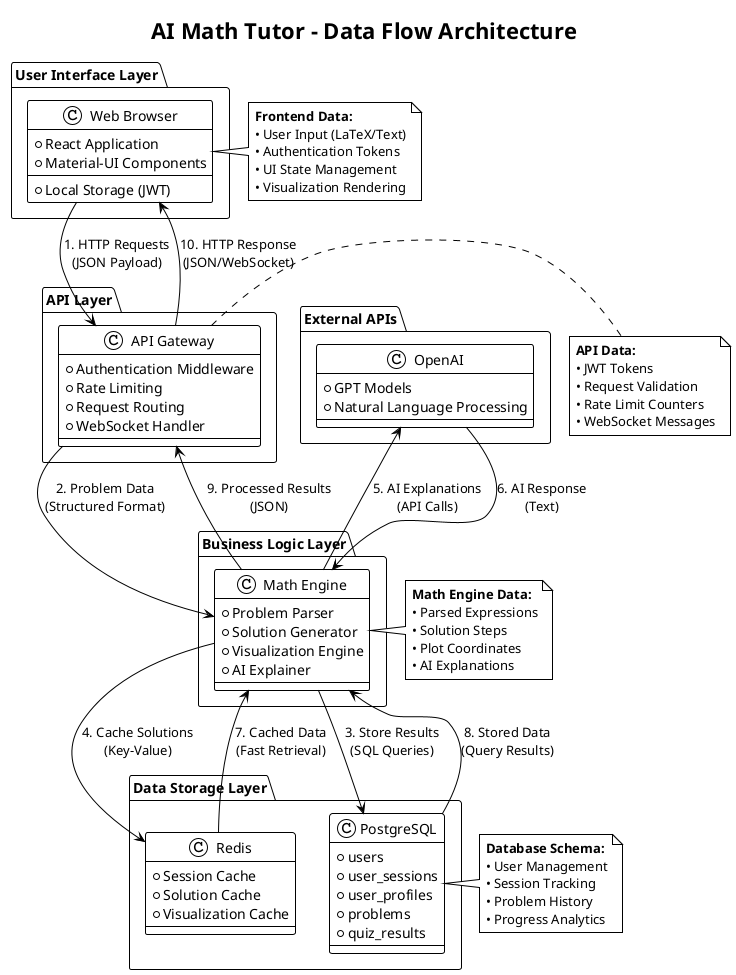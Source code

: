 @startuml Data Flow Diagram
!theme plain
title AI Math Tutor - Data Flow Architecture

!define RECTANGLE class

package "User Interface Layer" {
  RECTANGLE "Web Browser" as browser {
    + React Application
    + Material-UI Components
    + Local Storage (JWT)
  }
}

package "API Layer" {
  RECTANGLE "API Gateway" as api {
    + Authentication Middleware
    + Rate Limiting
    + Request Routing
    + WebSocket Handler
  }
}

package "Business Logic Layer" {
  RECTANGLE "Math Engine" as math {
    + Problem Parser
    + Solution Generator
    + Visualization Engine
    + AI Explainer
  }
}

package "Data Storage Layer" {
  RECTANGLE "PostgreSQL" as db {
    + users
    + user_sessions
    + user_profiles
    + problems
    + quiz_results
  }
  
  RECTANGLE "Redis" as cache {
    + Session Cache
    + Solution Cache
    + Visualization Cache
  }
}

package "External APIs" {
  RECTANGLE "OpenAI" as openai {
    + GPT Models
    + Natural Language Processing
  }
}

' Data Flow Arrows
browser -down-> api : "1. HTTP Requests\n(JSON Payload)"
api -down-> math : "2. Problem Data\n(Structured Format)"
math -down-> db : "3. Store Results\n(SQL Queries)"
math -right-> cache : "4. Cache Solutions\n(Key-Value)"
math -up-> openai : "5. AI Explanations\n(API Calls)"

' Response Flow
openai -down-> math : "6. AI Response\n(Text)"
cache -left-> math : "7. Cached Data\n(Fast Retrieval)"
db -up-> math : "8. Stored Data\n(Query Results)"
math -up-> api : "9. Processed Results\n(JSON)"
api -up-> browser : "10. HTTP Response\n(JSON/WebSocket)"

' Data Types
note right of browser
  **Frontend Data:**
  • User Input (LaTeX/Text)
  • Authentication Tokens
  • UI State Management
  • Visualization Rendering
end note

note right of api
  **API Data:**
  • JWT Tokens
  • Request Validation
  • Rate Limit Counters
  • WebSocket Messages
end note

note right of math
  **Math Engine Data:**
  • Parsed Expressions
  • Solution Steps
  • Plot Coordinates
  • AI Explanations
end note

note right of db
  **Database Schema:**
  • User Management
  • Session Tracking
  • Problem History
  • Progress Analytics
end note

@enduml